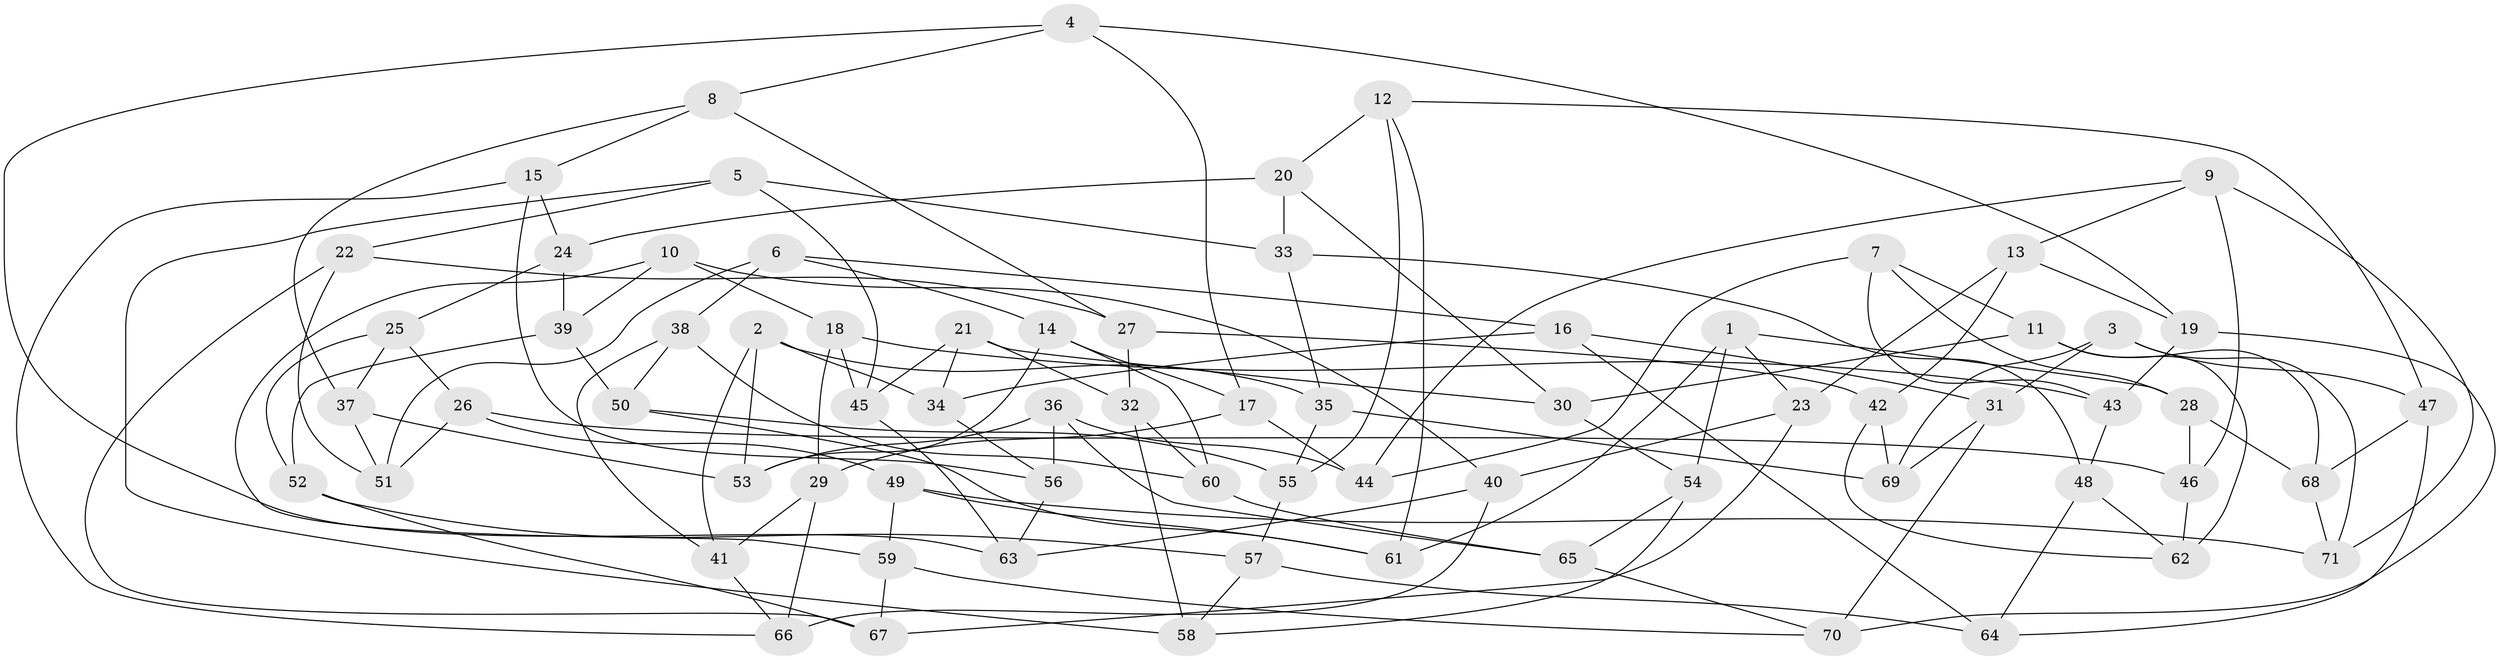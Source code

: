 // Generated by graph-tools (version 1.1) at 2025/11/02/27/25 16:11:50]
// undirected, 71 vertices, 142 edges
graph export_dot {
graph [start="1"]
  node [color=gray90,style=filled];
  1;
  2;
  3;
  4;
  5;
  6;
  7;
  8;
  9;
  10;
  11;
  12;
  13;
  14;
  15;
  16;
  17;
  18;
  19;
  20;
  21;
  22;
  23;
  24;
  25;
  26;
  27;
  28;
  29;
  30;
  31;
  32;
  33;
  34;
  35;
  36;
  37;
  38;
  39;
  40;
  41;
  42;
  43;
  44;
  45;
  46;
  47;
  48;
  49;
  50;
  51;
  52;
  53;
  54;
  55;
  56;
  57;
  58;
  59;
  60;
  61;
  62;
  63;
  64;
  65;
  66;
  67;
  68;
  69;
  70;
  71;
  1 -- 61;
  1 -- 54;
  1 -- 28;
  1 -- 23;
  2 -- 41;
  2 -- 34;
  2 -- 53;
  2 -- 35;
  3 -- 31;
  3 -- 47;
  3 -- 69;
  3 -- 71;
  4 -- 63;
  4 -- 19;
  4 -- 8;
  4 -- 17;
  5 -- 33;
  5 -- 22;
  5 -- 45;
  5 -- 58;
  6 -- 14;
  6 -- 38;
  6 -- 16;
  6 -- 51;
  7 -- 44;
  7 -- 28;
  7 -- 11;
  7 -- 43;
  8 -- 27;
  8 -- 37;
  8 -- 15;
  9 -- 13;
  9 -- 46;
  9 -- 44;
  9 -- 71;
  10 -- 18;
  10 -- 59;
  10 -- 40;
  10 -- 39;
  11 -- 30;
  11 -- 62;
  11 -- 68;
  12 -- 61;
  12 -- 55;
  12 -- 47;
  12 -- 20;
  13 -- 19;
  13 -- 23;
  13 -- 42;
  14 -- 60;
  14 -- 53;
  14 -- 17;
  15 -- 24;
  15 -- 56;
  15 -- 66;
  16 -- 64;
  16 -- 31;
  16 -- 34;
  17 -- 29;
  17 -- 44;
  18 -- 43;
  18 -- 45;
  18 -- 29;
  19 -- 70;
  19 -- 43;
  20 -- 24;
  20 -- 30;
  20 -- 33;
  21 -- 32;
  21 -- 34;
  21 -- 45;
  21 -- 30;
  22 -- 27;
  22 -- 67;
  22 -- 51;
  23 -- 40;
  23 -- 67;
  24 -- 39;
  24 -- 25;
  25 -- 37;
  25 -- 26;
  25 -- 52;
  26 -- 46;
  26 -- 51;
  26 -- 49;
  27 -- 32;
  27 -- 42;
  28 -- 46;
  28 -- 68;
  29 -- 66;
  29 -- 41;
  30 -- 54;
  31 -- 69;
  31 -- 70;
  32 -- 58;
  32 -- 60;
  33 -- 35;
  33 -- 48;
  34 -- 56;
  35 -- 55;
  35 -- 69;
  36 -- 53;
  36 -- 65;
  36 -- 56;
  36 -- 44;
  37 -- 51;
  37 -- 53;
  38 -- 41;
  38 -- 60;
  38 -- 50;
  39 -- 52;
  39 -- 50;
  40 -- 66;
  40 -- 63;
  41 -- 66;
  42 -- 62;
  42 -- 69;
  43 -- 48;
  45 -- 63;
  46 -- 62;
  47 -- 64;
  47 -- 68;
  48 -- 64;
  48 -- 62;
  49 -- 71;
  49 -- 61;
  49 -- 59;
  50 -- 55;
  50 -- 61;
  52 -- 57;
  52 -- 67;
  54 -- 65;
  54 -- 58;
  55 -- 57;
  56 -- 63;
  57 -- 58;
  57 -- 64;
  59 -- 67;
  59 -- 70;
  60 -- 65;
  65 -- 70;
  68 -- 71;
}
